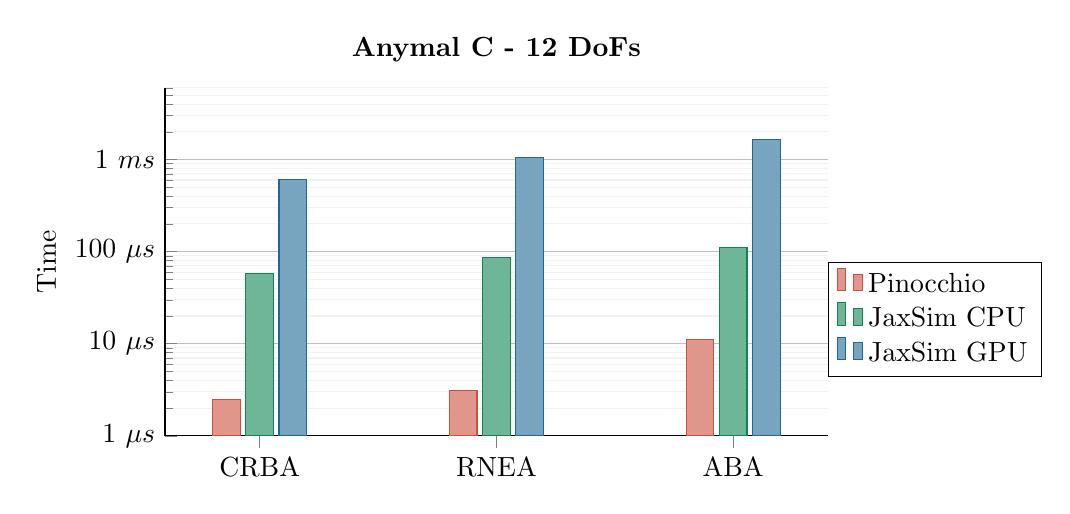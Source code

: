 \begin{tikzpicture}

\definecolor{indianred2048062}{RGB}{204,80,62}
\definecolor{seagreen1513384}{RGB}{15,133,84}
\definecolor{teal29105150}{RGB}{29,105,150}

\begin{semilogyaxis}[
    title=\textbf{Anymal C - 12 DoFs},
    axis lines*=left,
    yminorticks,
    ytick={1, 10, 100, 1000, 10000},
    yticklabels={1 $\mu s$,10 $\mu s$,100 $\mu s$, 1 $ms$, 10 $ms$},
    ymin=1,
    ymax=6000,
    width=10cm,
    height=6cm,
    ybar,
    ylabel={Time},
    xtick=data,
    enlarge x limits=0.2,
    symbolic x coords={CRBA,RNEA,ABA},
    ymajorgrids,
    yminorgrids,
    minor grid style={gray!10},
    legend cell align={left},
    legend style={at={(1.00,0.5)},anchor=north west},
]

\pgfplotstableread{
Algo Mean_Pinocchio Mean_Jaxsim_CPU Mean_Jaxsim_GPU
CRBA 2.49           57.8            609
RNEA 3.08           87              1050
ABA  11.2           111             1640
}\dataicub

\addplot[indianred2048062, fill=indianred2048062!60] table [x=Algo, y=Mean_Pinocchio] {\dataicub}; \addlegendentry{Pinocchio}
\addplot[seagreen1513384, fill=seagreen1513384!60] table [x=Algo, y=Mean_Jaxsim_CPU] {\dataicub}; \addlegendentry{JaxSim CPU}
\addplot[teal29105150, fill=teal29105150!60] table [x=Algo, y=Mean_Jaxsim_GPU] {\dataicub}; \addlegendentry{JaxSim GPU}

\end{semilogyaxis}

\end{tikzpicture}
